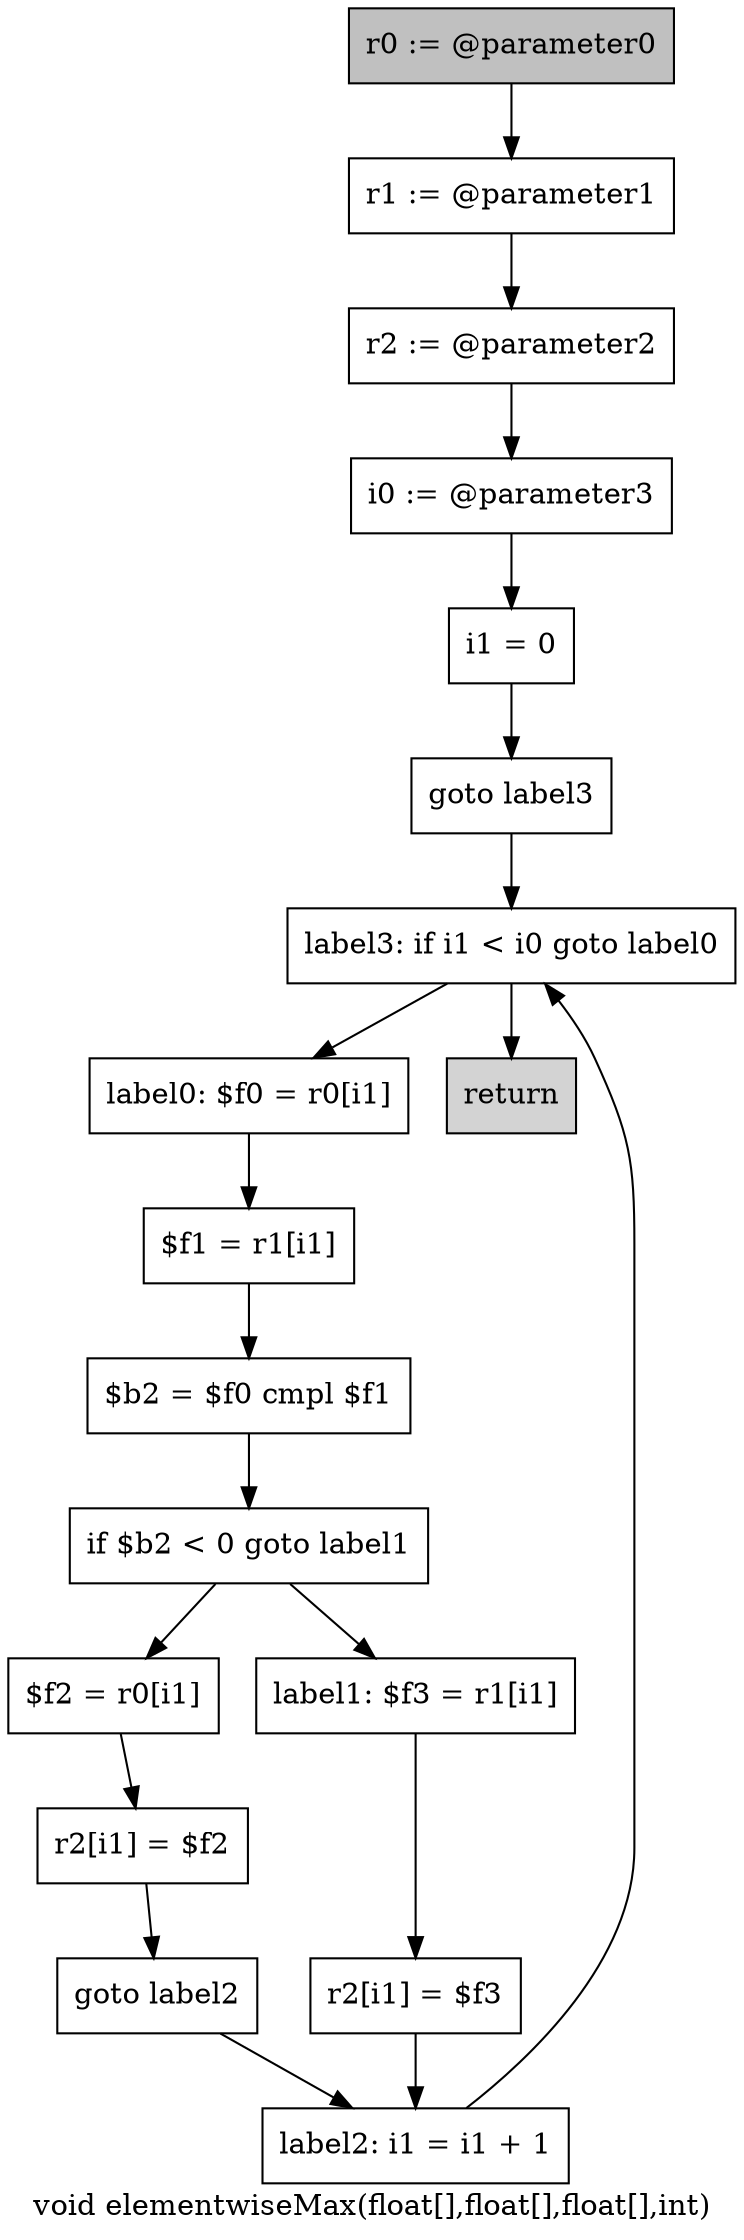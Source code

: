 digraph "void elementwiseMax(float[],float[],float[],int)" {
    label="void elementwiseMax(float[],float[],float[],int)";
    node [shape=box];
    "0" [style=filled,fillcolor=gray,label="r0 := @parameter0",];
    "1" [label="r1 := @parameter1",];
    "0"->"1";
    "2" [label="r2 := @parameter2",];
    "1"->"2";
    "3" [label="i0 := @parameter3",];
    "2"->"3";
    "4" [label="i1 = 0",];
    "3"->"4";
    "5" [label="goto label3",];
    "4"->"5";
    "16" [label="label3: if i1 < i0 goto label0",];
    "5"->"16";
    "6" [label="label0: $f0 = r0[i1]",];
    "7" [label="$f1 = r1[i1]",];
    "6"->"7";
    "8" [label="$b2 = $f0 cmpl $f1",];
    "7"->"8";
    "9" [label="if $b2 < 0 goto label1",];
    "8"->"9";
    "10" [label="$f2 = r0[i1]",];
    "9"->"10";
    "13" [label="label1: $f3 = r1[i1]",];
    "9"->"13";
    "11" [label="r2[i1] = $f2",];
    "10"->"11";
    "12" [label="goto label2",];
    "11"->"12";
    "15" [label="label2: i1 = i1 + 1",];
    "12"->"15";
    "14" [label="r2[i1] = $f3",];
    "13"->"14";
    "14"->"15";
    "15"->"16";
    "16"->"6";
    "17" [style=filled,fillcolor=lightgray,label="return",];
    "16"->"17";
}
